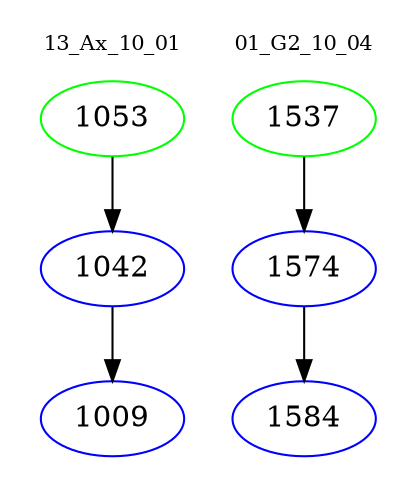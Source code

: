 digraph{
subgraph cluster_0 {
color = white
label = "13_Ax_10_01";
fontsize=10;
T0_1053 [label="1053", color="green"]
T0_1053 -> T0_1042 [color="black"]
T0_1042 [label="1042", color="blue"]
T0_1042 -> T0_1009 [color="black"]
T0_1009 [label="1009", color="blue"]
}
subgraph cluster_1 {
color = white
label = "01_G2_10_04";
fontsize=10;
T1_1537 [label="1537", color="green"]
T1_1537 -> T1_1574 [color="black"]
T1_1574 [label="1574", color="blue"]
T1_1574 -> T1_1584 [color="black"]
T1_1584 [label="1584", color="blue"]
}
}

